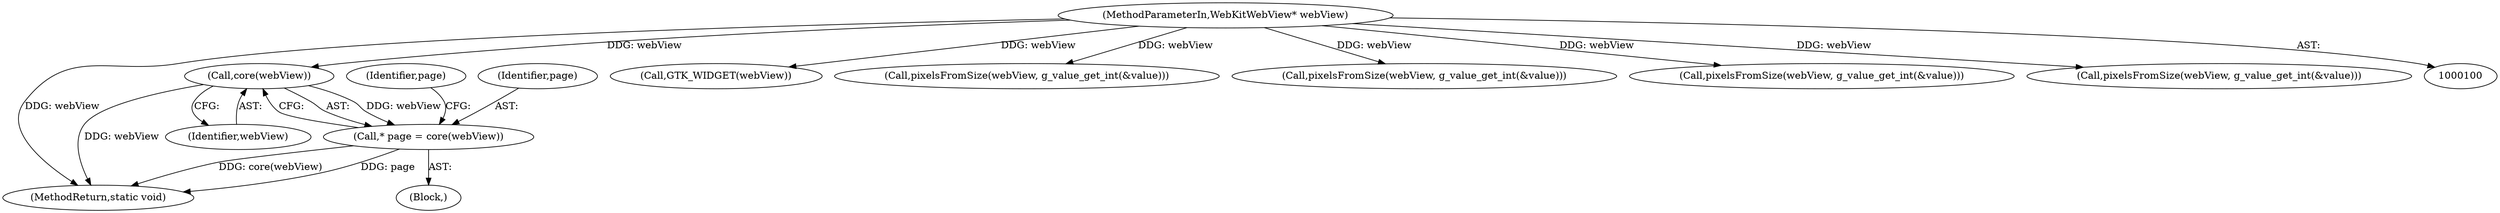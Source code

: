digraph "0_Chrome_5a2de6455f565783c73e53eae2c8b953e7d48520@pointer" {
"1000503" [label="(Call,core(webView))"];
"1000103" [label="(MethodParameterIn,WebKitWebView* webView)"];
"1000501" [label="(Call,* page = core(webView))"];
"1000255" [label="(Call,GTK_WIDGET(webView))"];
"1000501" [label="(Call,* page = core(webView))"];
"1000504" [label="(Identifier,webView)"];
"1000243" [label="(Call,pixelsFromSize(webView, g_value_get_int(&value)))"];
"1000103" [label="(MethodParameterIn,WebKitWebView* webView)"];
"1000503" [label="(Call,core(webView))"];
"1000506" [label="(Identifier,page)"];
"1000602" [label="(MethodReturn,static void)"];
"1000231" [label="(Call,pixelsFromSize(webView, g_value_get_int(&value)))"];
"1000219" [label="(Call,pixelsFromSize(webView, g_value_get_int(&value)))"];
"1000499" [label="(Block,)"];
"1000207" [label="(Call,pixelsFromSize(webView, g_value_get_int(&value)))"];
"1000502" [label="(Identifier,page)"];
"1000503" -> "1000501"  [label="AST: "];
"1000503" -> "1000504"  [label="CFG: "];
"1000504" -> "1000503"  [label="AST: "];
"1000501" -> "1000503"  [label="CFG: "];
"1000503" -> "1000602"  [label="DDG: webView"];
"1000503" -> "1000501"  [label="DDG: webView"];
"1000103" -> "1000503"  [label="DDG: webView"];
"1000103" -> "1000100"  [label="AST: "];
"1000103" -> "1000602"  [label="DDG: webView"];
"1000103" -> "1000207"  [label="DDG: webView"];
"1000103" -> "1000219"  [label="DDG: webView"];
"1000103" -> "1000231"  [label="DDG: webView"];
"1000103" -> "1000243"  [label="DDG: webView"];
"1000103" -> "1000255"  [label="DDG: webView"];
"1000501" -> "1000499"  [label="AST: "];
"1000502" -> "1000501"  [label="AST: "];
"1000506" -> "1000501"  [label="CFG: "];
"1000501" -> "1000602"  [label="DDG: core(webView)"];
"1000501" -> "1000602"  [label="DDG: page"];
}
